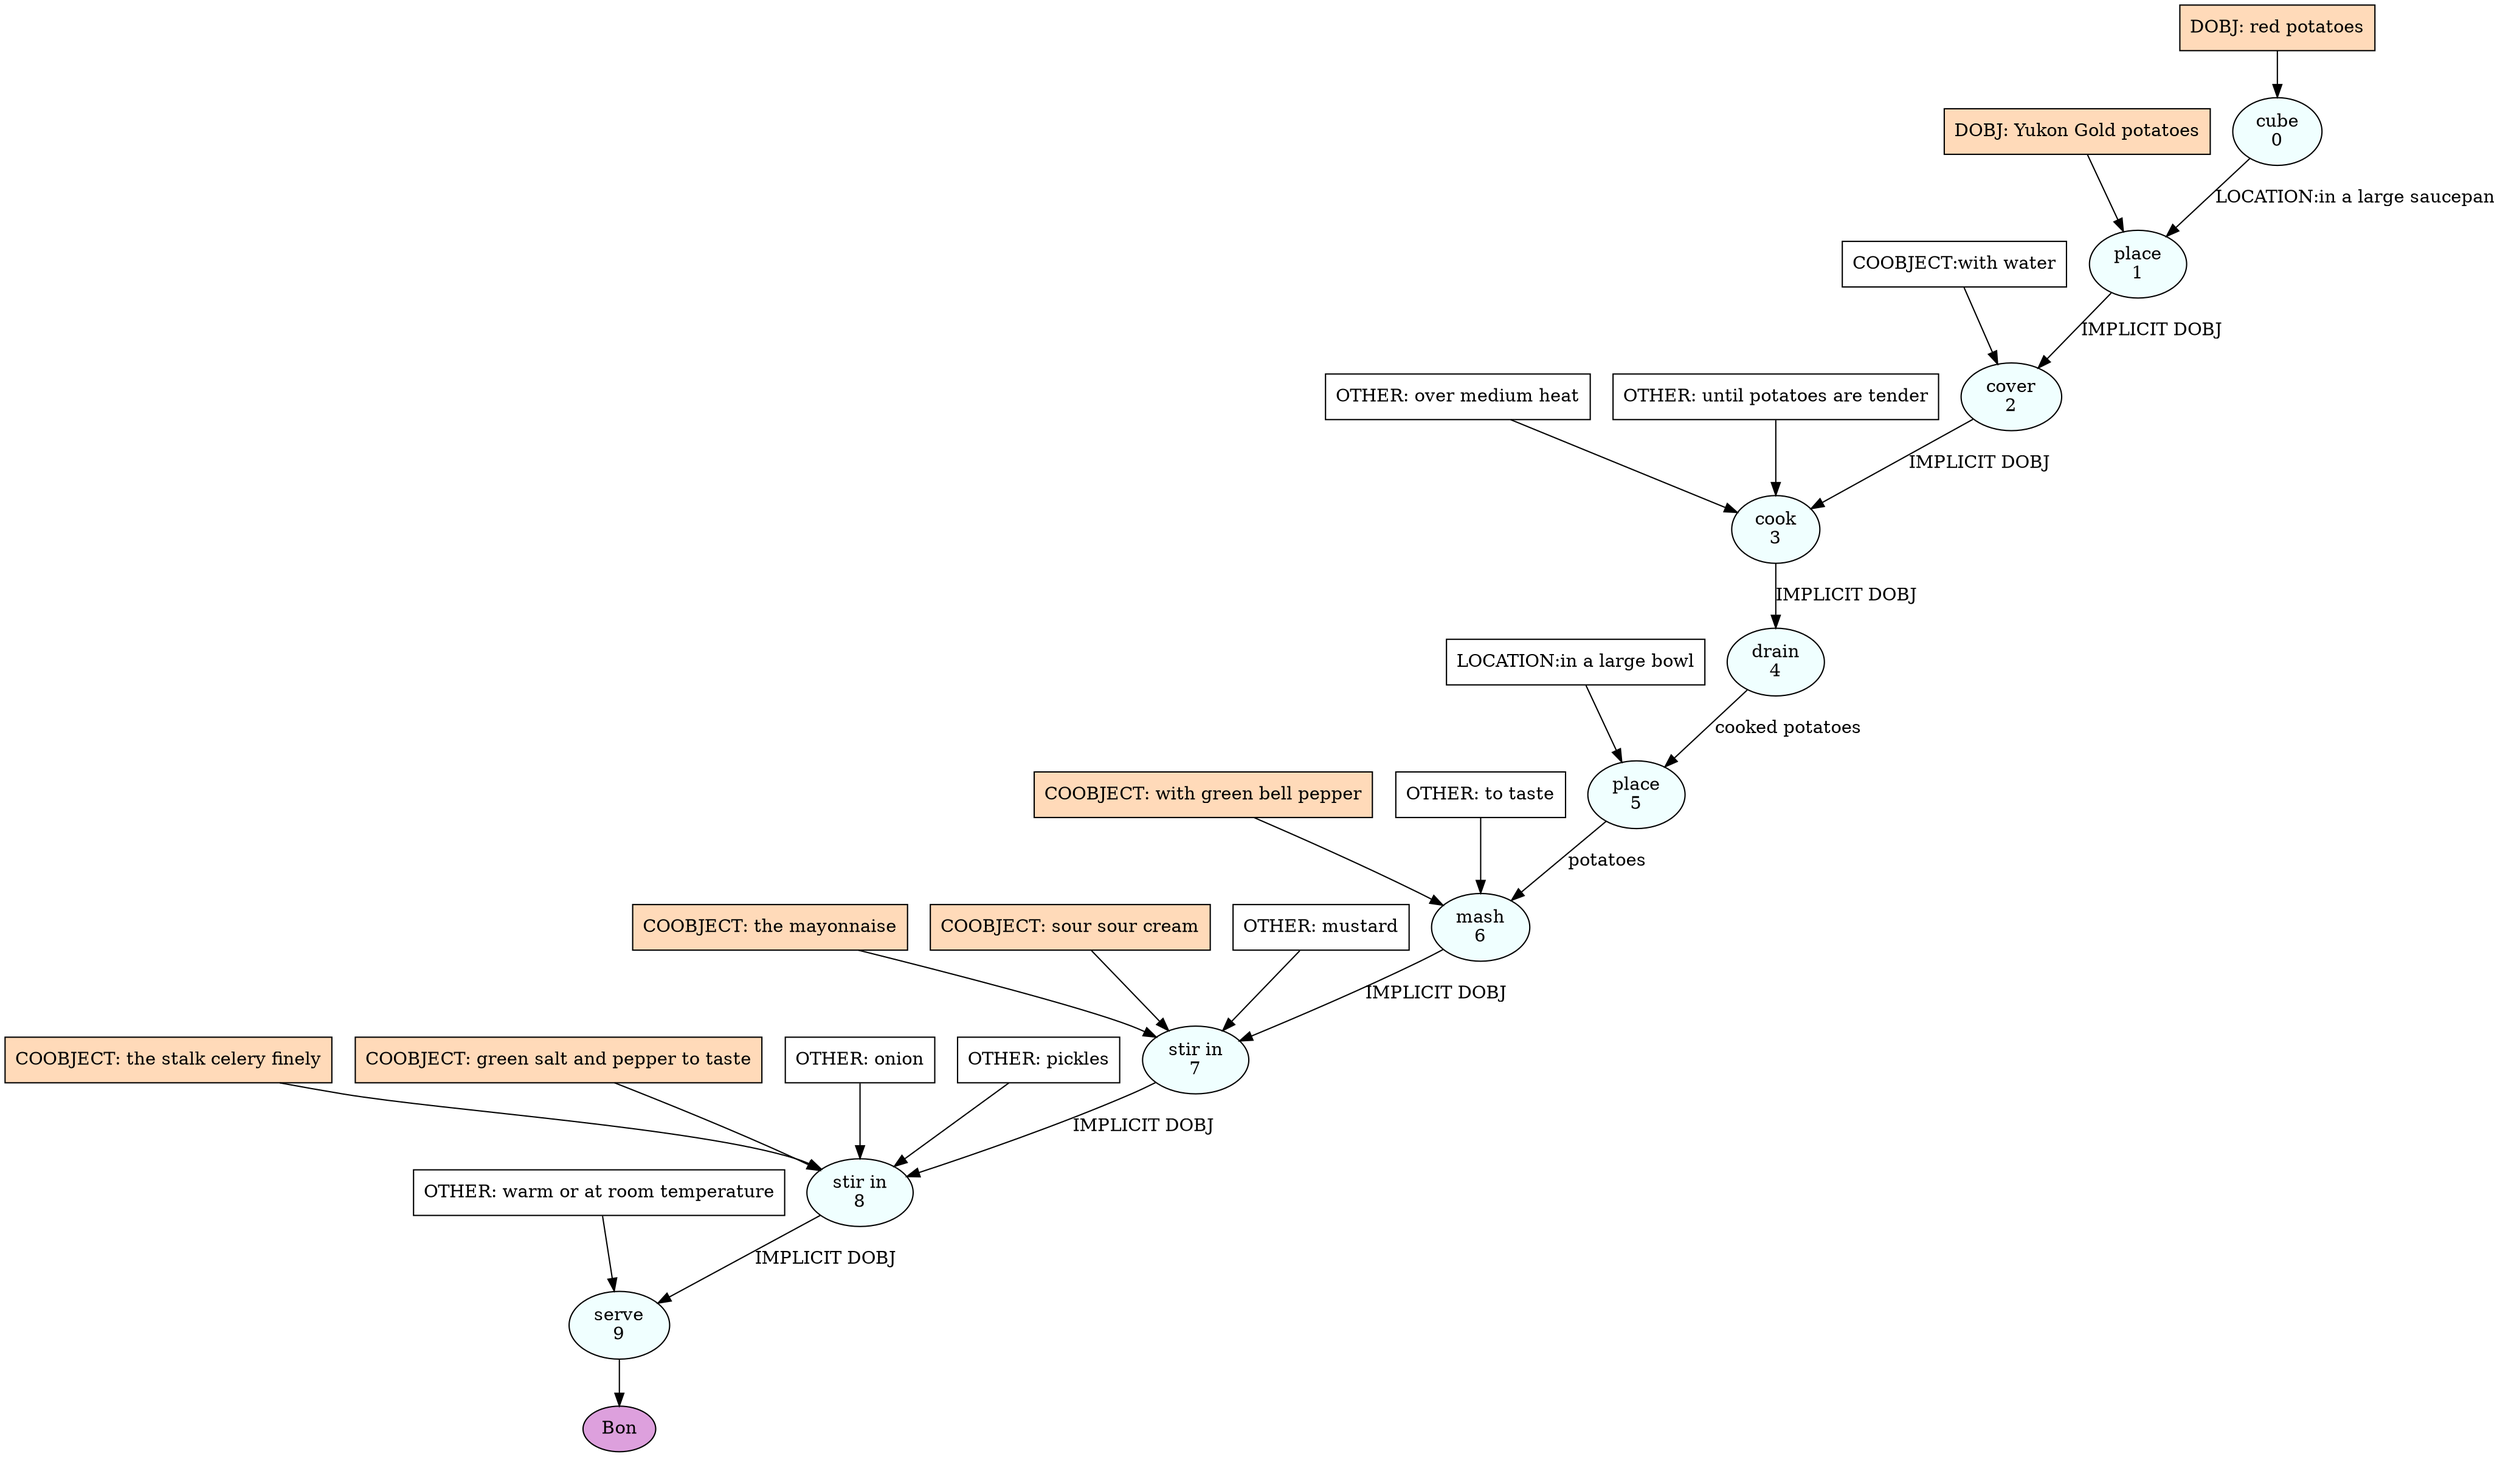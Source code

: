 digraph recipe {
E0[label="cube
0", shape=oval, style=filled, fillcolor=azure]
E1[label="place
1", shape=oval, style=filled, fillcolor=azure]
E2[label="cover
2", shape=oval, style=filled, fillcolor=azure]
E3[label="cook
3", shape=oval, style=filled, fillcolor=azure]
E4[label="drain
4", shape=oval, style=filled, fillcolor=azure]
E5[label="place
5", shape=oval, style=filled, fillcolor=azure]
E6[label="mash
6", shape=oval, style=filled, fillcolor=azure]
E7[label="stir in
7", shape=oval, style=filled, fillcolor=azure]
E8[label="stir in
8", shape=oval, style=filled, fillcolor=azure]
E9[label="serve
9", shape=oval, style=filled, fillcolor=azure]
D0[label="DOBJ: red potatoes", shape=box, style=filled, fillcolor=peachpuff]
D0 -> E0
D1_ing[label="DOBJ: Yukon Gold potatoes", shape=box, style=filled, fillcolor=peachpuff]
D1_ing -> E1
E0 -> E1 [label="LOCATION:in a large saucepan"]
E1 -> E2 [label="IMPLICIT DOBJ"]
P2_0_0[label="COOBJECT:with water", shape=box, style=filled, fillcolor=white]
P2_0_0 -> E2
E2 -> E3 [label="IMPLICIT DOBJ"]
O3_0_0[label="OTHER: over medium heat", shape=box, style=filled, fillcolor=white]
O3_0_0 -> E3
O3_1_0[label="OTHER: until potatoes are tender", shape=box, style=filled, fillcolor=white]
O3_1_0 -> E3
E3 -> E4 [label="IMPLICIT DOBJ"]
E4 -> E5 [label="cooked potatoes"]
P5_0_0[label="LOCATION:in a large bowl", shape=box, style=filled, fillcolor=white]
P5_0_0 -> E5
E5 -> E6 [label="potatoes"]
P6_0_ing[label="COOBJECT: with green bell pepper", shape=box, style=filled, fillcolor=peachpuff]
P6_0_ing -> E6
O6_0_0[label="OTHER: to taste", shape=box, style=filled, fillcolor=white]
O6_0_0 -> E6
E6 -> E7 [label="IMPLICIT DOBJ"]
P7_0_ing[label="COOBJECT: the mayonnaise", shape=box, style=filled, fillcolor=peachpuff]
P7_0_ing -> E7
P7_1_ing[label="COOBJECT: sour sour cream", shape=box, style=filled, fillcolor=peachpuff]
P7_1_ing -> E7
O7_0_0[label="OTHER: mustard", shape=box, style=filled, fillcolor=white]
O7_0_0 -> E7
E7 -> E8 [label="IMPLICIT DOBJ"]
P8_0_ing[label="COOBJECT: the stalk celery finely", shape=box, style=filled, fillcolor=peachpuff]
P8_0_ing -> E8
P8_1_ing[label="COOBJECT: green salt and pepper to taste", shape=box, style=filled, fillcolor=peachpuff]
P8_1_ing -> E8
O8_0_0[label="OTHER: onion", shape=box, style=filled, fillcolor=white]
O8_0_0 -> E8
O8_1_0[label="OTHER: pickles", shape=box, style=filled, fillcolor=white]
O8_1_0 -> E8
E8 -> E9 [label="IMPLICIT DOBJ"]
O9_0_0[label="OTHER: warm or at room temperature", shape=box, style=filled, fillcolor=white]
O9_0_0 -> E9
EOR[label="Bon", shape=oval, style=filled, fillcolor=plum]
E9 -> EOR
}
